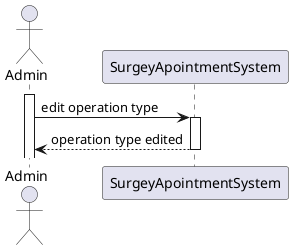 ﻿@startuml
actor Admin
participant SurgeyApointmentSystem

activate Admin
Admin -> SurgeyApointmentSystem: edit operation type
activate SurgeyApointmentSystem

SurgeyApointmentSystem --> Admin: operation type edited
deactivate SurgeyApointmentSystem

@enduml
